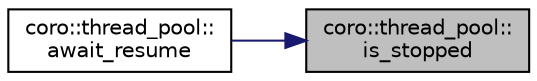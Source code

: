 digraph "coro::thread_pool::is_stopped"
{
 // LATEX_PDF_SIZE
  edge [fontname="Helvetica",fontsize="10",labelfontname="Helvetica",labelfontsize="10"];
  node [fontname="Helvetica",fontsize="10",shape=record];
  rankdir="RL";
  Node1 [label="coro::thread_pool::\lis_stopped",height=0.2,width=0.4,color="black", fillcolor="grey75", style="filled", fontcolor="black",tooltip="test whether is stopped"];
  Node1 -> Node2 [dir="back",color="midnightblue",fontsize="10",style="solid",fontname="Helvetica"];
  Node2 [label="coro::thread_pool::\lawait_resume",height=0.2,width=0.4,color="black", fillcolor="white", style="filled",URL="$classcoro_1_1thread__pool_a02868bb048717ba8d3bb8786ced6d126.html#a02868bb048717ba8d3bb8786ced6d126",tooltip="co_await support (nothing returned)"];
}
